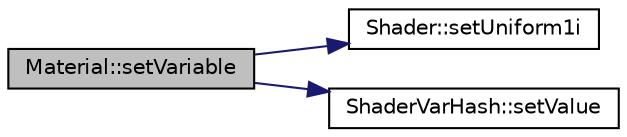 digraph "Material::setVariable"
{
  edge [fontname="Helvetica",fontsize="10",labelfontname="Helvetica",labelfontsize="10"];
  node [fontname="Helvetica",fontsize="10",shape=record];
  rankdir="LR";
  Node1 [label="Material::setVariable",height=0.2,width=0.4,color="black", fillcolor="grey75", style="filled" fontcolor="black"];
  Node1 -> Node2 [color="midnightblue",fontsize="10",style="solid",fontname="Helvetica"];
  Node2 [label="Shader::setUniform1i",height=0.2,width=0.4,color="black", fillcolor="white", style="filled",URL="$class_shader.html#a0d5c21c96edd9c67599d26131251c5d3",tooltip="Sends a single integer to the specified location. "];
  Node1 -> Node3 [color="midnightblue",fontsize="10",style="solid",fontname="Helvetica"];
  Node3 [label="ShaderVarHash::setValue",height=0.2,width=0.4,color="black", fillcolor="white", style="filled",URL="$class_shader_var_hash.html#a64b7d53c81ae390f04c7de6feba95991",tooltip="Adds the given integer to the hashmap, using the specified name as a key. "];
}
